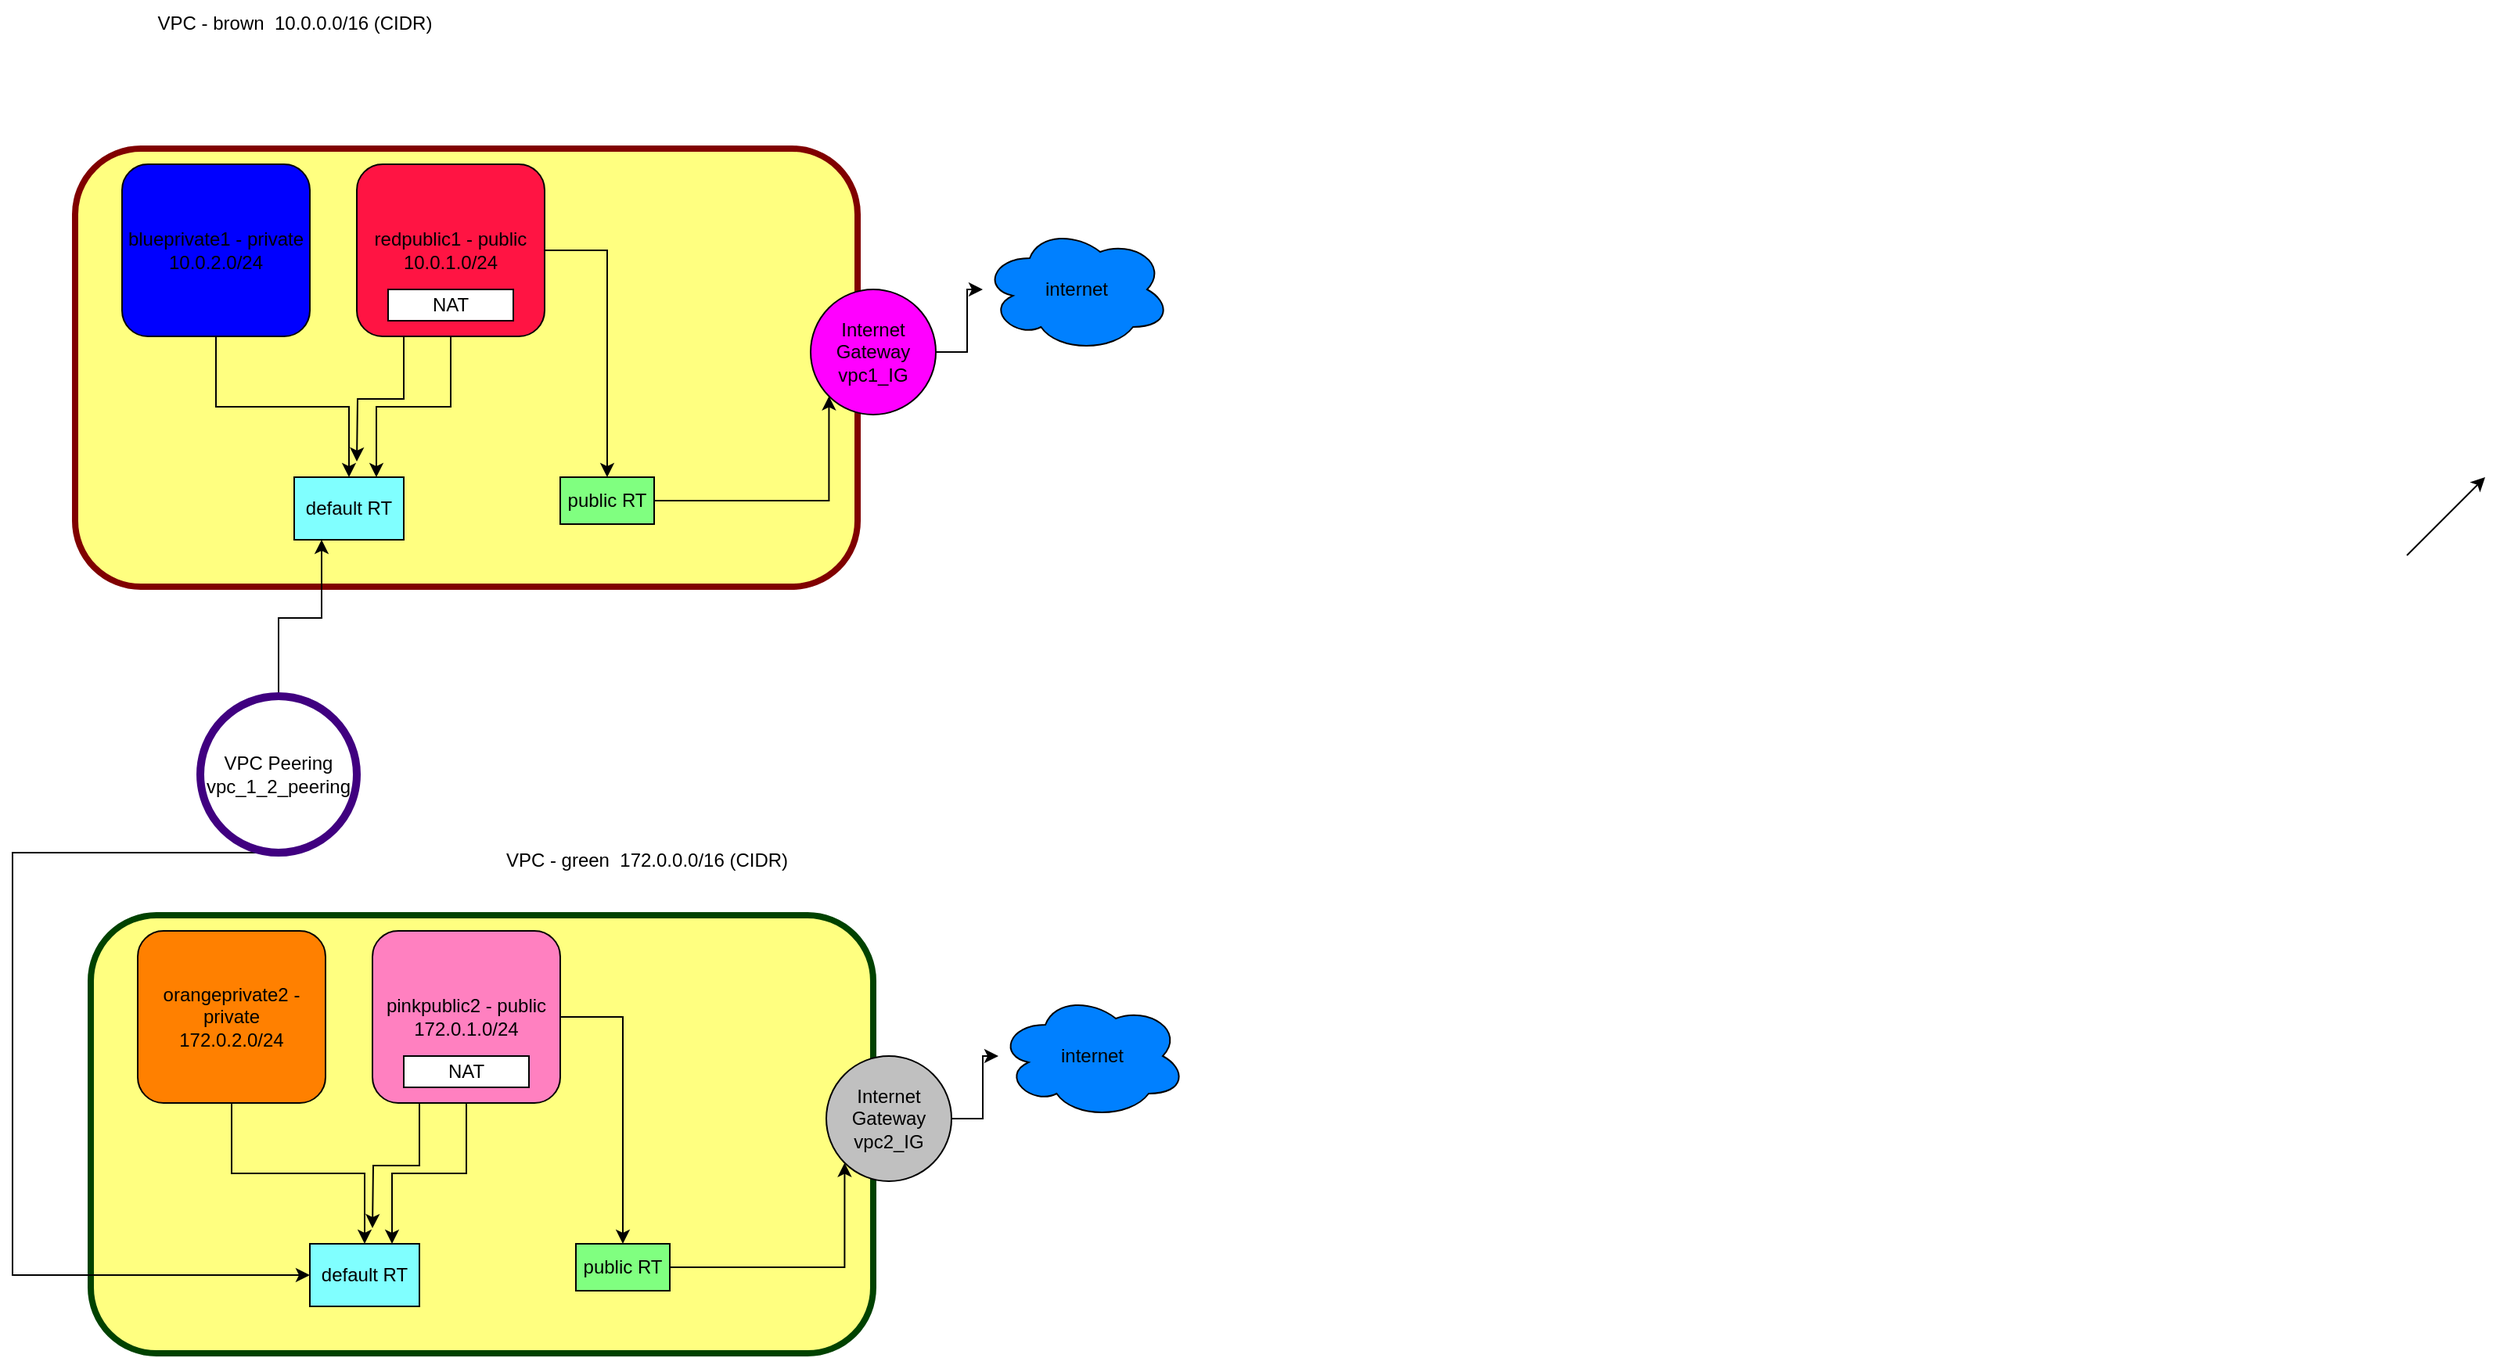 <mxfile version="21.0.6" type="github"><diagram name="VPC" id="prlh3r189YBpFp0NFd1o"><mxGraphModel dx="3344" dy="422" grid="1" gridSize="10" guides="1" tooltips="1" connect="1" arrows="1" fold="1" page="1" pageScale="1" pageWidth="850" pageHeight="1100" math="0" shadow="0"><root><mxCell id="0"/><mxCell id="1" parent="0"/><mxCell id="_iiarPWy6Uh6uveGwP3J-1" value="" style="rounded=1;whiteSpace=wrap;html=1;strokeColor=#800000;strokeWidth=4;fillColor=#ffff80;" parent="1" vertex="1"><mxGeometry x="-2440" y="130" width="500" height="280" as="geometry"/></mxCell><mxCell id="_iiarPWy6Uh6uveGwP3J-2" value="internet" style="ellipse;shape=cloud;whiteSpace=wrap;html=1;fillColor=#0080ff;" parent="1" vertex="1"><mxGeometry x="-1860" y="180" width="120" height="80" as="geometry"/></mxCell><mxCell id="_iiarPWy6Uh6uveGwP3J-22" style="edgeStyle=orthogonalEdgeStyle;rounded=0;orthogonalLoop=1;jettySize=auto;html=1;exitX=1;exitY=0.5;exitDx=0;exitDy=0;entryX=0.5;entryY=0;entryDx=0;entryDy=0;" parent="1" source="_iiarPWy6Uh6uveGwP3J-3" target="_iiarPWy6Uh6uveGwP3J-5" edge="1"><mxGeometry relative="1" as="geometry"/></mxCell><mxCell id="_iiarPWy6Uh6uveGwP3J-27" style="edgeStyle=orthogonalEdgeStyle;rounded=0;orthogonalLoop=1;jettySize=auto;html=1;exitX=0.5;exitY=1;exitDx=0;exitDy=0;entryX=0.75;entryY=0;entryDx=0;entryDy=0;" parent="1" source="_iiarPWy6Uh6uveGwP3J-3" target="_iiarPWy6Uh6uveGwP3J-23" edge="1"><mxGeometry relative="1" as="geometry"/></mxCell><mxCell id="_iiarPWy6Uh6uveGwP3J-33" style="edgeStyle=orthogonalEdgeStyle;rounded=0;orthogonalLoop=1;jettySize=auto;html=1;exitX=0.25;exitY=1;exitDx=0;exitDy=0;" parent="1" source="_iiarPWy6Uh6uveGwP3J-3" edge="1"><mxGeometry relative="1" as="geometry"><mxPoint x="-2260" y="330" as="targetPoint"/></mxGeometry></mxCell><mxCell id="_iiarPWy6Uh6uveGwP3J-3" value="&lt;div&gt;redpublic1 - public&lt;/div&gt;&lt;div&gt;10.0.1.0/24&lt;br&gt;&lt;/div&gt;" style="rounded=1;whiteSpace=wrap;html=1;fillColor=#FF1443;" parent="1" vertex="1"><mxGeometry x="-2260" y="140" width="120" height="110" as="geometry"/></mxCell><mxCell id="_iiarPWy6Uh6uveGwP3J-25" style="edgeStyle=orthogonalEdgeStyle;rounded=0;orthogonalLoop=1;jettySize=auto;html=1;exitX=0.5;exitY=1;exitDx=0;exitDy=0;" parent="1" source="_iiarPWy6Uh6uveGwP3J-4" target="_iiarPWy6Uh6uveGwP3J-23" edge="1"><mxGeometry relative="1" as="geometry"/></mxCell><mxCell id="_iiarPWy6Uh6uveGwP3J-4" value="&lt;div&gt;blueprivate1 - private&lt;/div&gt;&lt;div&gt;10.0.2.0/24&lt;br&gt;&lt;/div&gt;" style="rounded=1;whiteSpace=wrap;html=1;fillStyle=solid;fillColor=#0000ff;" parent="1" vertex="1"><mxGeometry x="-2410" y="140" width="120" height="110" as="geometry"/></mxCell><mxCell id="_iiarPWy6Uh6uveGwP3J-11" style="edgeStyle=orthogonalEdgeStyle;rounded=0;orthogonalLoop=1;jettySize=auto;html=1;exitX=1;exitY=0.5;exitDx=0;exitDy=0;entryX=0;entryY=1;entryDx=0;entryDy=0;" parent="1" source="_iiarPWy6Uh6uveGwP3J-5" target="_iiarPWy6Uh6uveGwP3J-6" edge="1"><mxGeometry relative="1" as="geometry"/></mxCell><mxCell id="_iiarPWy6Uh6uveGwP3J-5" value="public RT" style="rounded=0;whiteSpace=wrap;html=1;fillColor=#80ff80;" parent="1" vertex="1"><mxGeometry x="-2130" y="340" width="60" height="30" as="geometry"/></mxCell><mxCell id="_iiarPWy6Uh6uveGwP3J-13" style="edgeStyle=orthogonalEdgeStyle;rounded=0;orthogonalLoop=1;jettySize=auto;html=1;exitX=1;exitY=0.5;exitDx=0;exitDy=0;" parent="1" source="_iiarPWy6Uh6uveGwP3J-6" target="_iiarPWy6Uh6uveGwP3J-2" edge="1"><mxGeometry relative="1" as="geometry"/></mxCell><mxCell id="_iiarPWy6Uh6uveGwP3J-6" value="&lt;div&gt;Internet Gateway&lt;/div&gt;&lt;div&gt;vpc1_IG&lt;br&gt;&lt;/div&gt;" style="ellipse;whiteSpace=wrap;html=1;aspect=fixed;fillColor=#ff00ff;" parent="1" vertex="1"><mxGeometry x="-1970" y="220" width="80" height="80" as="geometry"/></mxCell><mxCell id="_iiarPWy6Uh6uveGwP3J-7" value="" style="endArrow=classic;html=1;rounded=0;" parent="1" edge="1"><mxGeometry width="50" height="50" relative="1" as="geometry"><mxPoint x="-950" y="390" as="sourcePoint"/><mxPoint x="-900" y="340" as="targetPoint"/></mxGeometry></mxCell><mxCell id="_iiarPWy6Uh6uveGwP3J-23" value="default RT" style="rounded=0;whiteSpace=wrap;html=1;fillColor=#80ffff;" parent="1" vertex="1"><mxGeometry x="-2300" y="340" width="70" height="40" as="geometry"/></mxCell><mxCell id="_iiarPWy6Uh6uveGwP3J-28" value="VPC - brown&amp;nbsp; 10.0.0.0/16 (CIDR)" style="text;html=1;align=center;verticalAlign=middle;resizable=0;points=[];autosize=1;strokeColor=none;fillColor=none;" parent="1" vertex="1"><mxGeometry x="-2400" y="35" width="200" height="30" as="geometry"/></mxCell><mxCell id="_iiarPWy6Uh6uveGwP3J-29" value="NAT" style="rounded=0;whiteSpace=wrap;html=1;" parent="1" vertex="1"><mxGeometry x="-2240" y="220" width="80" height="20" as="geometry"/></mxCell><mxCell id="_iiarPWy6Uh6uveGwP3J-35" value="" style="rounded=1;whiteSpace=wrap;html=1;strokeColor=#004200;strokeWidth=4;fillColor=#ffff80;" parent="1" vertex="1"><mxGeometry x="-2430" y="620" width="500" height="280" as="geometry"/></mxCell><mxCell id="_iiarPWy6Uh6uveGwP3J-36" value="internet" style="ellipse;shape=cloud;whiteSpace=wrap;html=1;fillColor=#0080ff;" parent="1" vertex="1"><mxGeometry x="-1850" y="670" width="120" height="80" as="geometry"/></mxCell><mxCell id="_iiarPWy6Uh6uveGwP3J-37" style="edgeStyle=orthogonalEdgeStyle;rounded=0;orthogonalLoop=1;jettySize=auto;html=1;exitX=1;exitY=0.5;exitDx=0;exitDy=0;entryX=0.5;entryY=0;entryDx=0;entryDy=0;" parent="1" source="_iiarPWy6Uh6uveGwP3J-40" target="_iiarPWy6Uh6uveGwP3J-44" edge="1"><mxGeometry relative="1" as="geometry"/></mxCell><mxCell id="_iiarPWy6Uh6uveGwP3J-38" style="edgeStyle=orthogonalEdgeStyle;rounded=0;orthogonalLoop=1;jettySize=auto;html=1;exitX=0.5;exitY=1;exitDx=0;exitDy=0;entryX=0.75;entryY=0;entryDx=0;entryDy=0;" parent="1" source="_iiarPWy6Uh6uveGwP3J-40" target="_iiarPWy6Uh6uveGwP3J-47" edge="1"><mxGeometry relative="1" as="geometry"/></mxCell><mxCell id="_iiarPWy6Uh6uveGwP3J-39" style="edgeStyle=orthogonalEdgeStyle;rounded=0;orthogonalLoop=1;jettySize=auto;html=1;exitX=0.25;exitY=1;exitDx=0;exitDy=0;" parent="1" source="_iiarPWy6Uh6uveGwP3J-40" edge="1"><mxGeometry relative="1" as="geometry"><mxPoint x="-2250" y="820" as="targetPoint"/></mxGeometry></mxCell><mxCell id="_iiarPWy6Uh6uveGwP3J-40" value="&lt;div&gt;pinkpublic2 - public&lt;/div&gt;&lt;div&gt;172.0.1.0/24&lt;br&gt;&lt;/div&gt;" style="rounded=1;whiteSpace=wrap;html=1;fillColor=#ff80c0;" parent="1" vertex="1"><mxGeometry x="-2250" y="630" width="120" height="110" as="geometry"/></mxCell><mxCell id="_iiarPWy6Uh6uveGwP3J-41" style="edgeStyle=orthogonalEdgeStyle;rounded=0;orthogonalLoop=1;jettySize=auto;html=1;exitX=0.5;exitY=1;exitDx=0;exitDy=0;" parent="1" source="_iiarPWy6Uh6uveGwP3J-42" target="_iiarPWy6Uh6uveGwP3J-47" edge="1"><mxGeometry relative="1" as="geometry"/></mxCell><mxCell id="_iiarPWy6Uh6uveGwP3J-42" value="&lt;div&gt;orangeprivate2 - private&lt;/div&gt;&lt;div&gt;172.0.2.0/24&lt;br&gt;&lt;/div&gt;" style="rounded=1;whiteSpace=wrap;html=1;fillStyle=solid;fillColor=#ff8000;" parent="1" vertex="1"><mxGeometry x="-2400" y="630" width="120" height="110" as="geometry"/></mxCell><mxCell id="_iiarPWy6Uh6uveGwP3J-43" style="edgeStyle=orthogonalEdgeStyle;rounded=0;orthogonalLoop=1;jettySize=auto;html=1;exitX=1;exitY=0.5;exitDx=0;exitDy=0;entryX=0;entryY=1;entryDx=0;entryDy=0;" parent="1" source="_iiarPWy6Uh6uveGwP3J-44" target="_iiarPWy6Uh6uveGwP3J-46" edge="1"><mxGeometry relative="1" as="geometry"/></mxCell><mxCell id="_iiarPWy6Uh6uveGwP3J-44" value="public RT" style="rounded=0;whiteSpace=wrap;html=1;fillColor=#80ff80;" parent="1" vertex="1"><mxGeometry x="-2120" y="830" width="60" height="30" as="geometry"/></mxCell><mxCell id="_iiarPWy6Uh6uveGwP3J-45" style="edgeStyle=orthogonalEdgeStyle;rounded=0;orthogonalLoop=1;jettySize=auto;html=1;exitX=1;exitY=0.5;exitDx=0;exitDy=0;" parent="1" source="_iiarPWy6Uh6uveGwP3J-46" target="_iiarPWy6Uh6uveGwP3J-36" edge="1"><mxGeometry relative="1" as="geometry"/></mxCell><mxCell id="_iiarPWy6Uh6uveGwP3J-46" value="&lt;div&gt;Internet Gateway&lt;/div&gt;&lt;div&gt;vpc2_IG&lt;br&gt;&lt;/div&gt;" style="ellipse;whiteSpace=wrap;html=1;aspect=fixed;fillColor=#c0c0c0;" parent="1" vertex="1"><mxGeometry x="-1960" y="710" width="80" height="80" as="geometry"/></mxCell><mxCell id="_iiarPWy6Uh6uveGwP3J-47" value="default RT" style="rounded=0;whiteSpace=wrap;html=1;fillColor=#80ffff;" parent="1" vertex="1"><mxGeometry x="-2290" y="830" width="70" height="40" as="geometry"/></mxCell><mxCell id="_iiarPWy6Uh6uveGwP3J-48" value="NAT" style="rounded=0;whiteSpace=wrap;html=1;" parent="1" vertex="1"><mxGeometry x="-2230" y="710" width="80" height="20" as="geometry"/></mxCell><mxCell id="_iiarPWy6Uh6uveGwP3J-49" value="VPC - green&amp;nbsp; 172.0.0.0/16 (CIDR)" style="text;html=1;align=center;verticalAlign=middle;resizable=0;points=[];autosize=1;strokeColor=none;fillColor=none;" parent="1" vertex="1"><mxGeometry x="-2175" y="570" width="200" height="30" as="geometry"/></mxCell><mxCell id="_iiarPWy6Uh6uveGwP3J-52" style="edgeStyle=orthogonalEdgeStyle;rounded=0;orthogonalLoop=1;jettySize=auto;html=1;exitX=0.5;exitY=0;exitDx=0;exitDy=0;entryX=0.25;entryY=1;entryDx=0;entryDy=0;" parent="1" source="_iiarPWy6Uh6uveGwP3J-50" target="_iiarPWy6Uh6uveGwP3J-23" edge="1"><mxGeometry relative="1" as="geometry"/></mxCell><mxCell id="_iiarPWy6Uh6uveGwP3J-53" style="edgeStyle=orthogonalEdgeStyle;rounded=0;orthogonalLoop=1;jettySize=auto;html=1;exitX=0.5;exitY=1;exitDx=0;exitDy=0;entryX=0;entryY=0.5;entryDx=0;entryDy=0;" parent="1" source="_iiarPWy6Uh6uveGwP3J-50" target="_iiarPWy6Uh6uveGwP3J-47" edge="1"><mxGeometry relative="1" as="geometry"><Array as="points"><mxPoint x="-2480" y="580"/><mxPoint x="-2480" y="850"/></Array></mxGeometry></mxCell><mxCell id="_iiarPWy6Uh6uveGwP3J-50" value="&lt;div&gt;VPC Peering&lt;/div&gt;&lt;div&gt;vpc_1_2_peering&lt;br&gt;&lt;/div&gt;" style="ellipse;whiteSpace=wrap;html=1;aspect=fixed;fillColor=#ffffff;strokeColor=#400080;strokeWidth=5;" parent="1" vertex="1"><mxGeometry x="-2360" y="480" width="100" height="100" as="geometry"/></mxCell></root></mxGraphModel></diagram></mxfile>